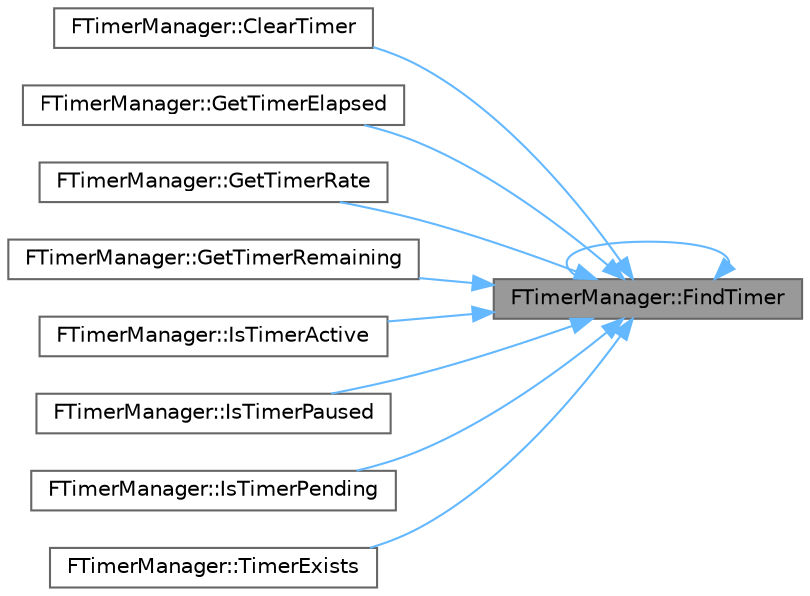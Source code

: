 digraph "FTimerManager::FindTimer"
{
 // INTERACTIVE_SVG=YES
 // LATEX_PDF_SIZE
  bgcolor="transparent";
  edge [fontname=Helvetica,fontsize=10,labelfontname=Helvetica,labelfontsize=10];
  node [fontname=Helvetica,fontsize=10,shape=box,height=0.2,width=0.4];
  rankdir="RL";
  Node1 [id="Node000001",label="FTimerManager::FindTimer",height=0.2,width=0.4,color="gray40", fillcolor="grey60", style="filled", fontcolor="black",tooltip="Will find a timer in the active, paused, or pending list."];
  Node1 -> Node2 [id="edge1_Node000001_Node000002",dir="back",color="steelblue1",style="solid",tooltip=" "];
  Node2 [id="Node000002",label="FTimerManager::ClearTimer",height=0.2,width=0.4,color="grey40", fillcolor="white", style="filled",URL="$d7/dea/classFTimerManager.html#adcfb74da5024fe37b40eb4f7f121b1a5",tooltip="Clears a previously set timer, identical to calling SetTimer() with a <= 0.f rate."];
  Node1 -> Node1 [id="edge2_Node000001_Node000001",dir="back",color="steelblue1",style="solid",tooltip=" "];
  Node1 -> Node3 [id="edge3_Node000001_Node000003",dir="back",color="steelblue1",style="solid",tooltip=" "];
  Node3 [id="Node000003",label="FTimerManager::GetTimerElapsed",height=0.2,width=0.4,color="grey40", fillcolor="white", style="filled",URL="$d7/dea/classFTimerManager.html#a429cc570d83e8663acdd4bb7a720411d",tooltip="Gets the current elapsed time for the specified timer."];
  Node1 -> Node4 [id="edge4_Node000001_Node000004",dir="back",color="steelblue1",style="solid",tooltip=" "];
  Node4 [id="Node000004",label="FTimerManager::GetTimerRate",height=0.2,width=0.4,color="grey40", fillcolor="white", style="filled",URL="$d7/dea/classFTimerManager.html#aed48dabe3dd584c04ef3fea80e4c54fc",tooltip="Gets the current rate (time between activations) for the specified timer."];
  Node1 -> Node5 [id="edge5_Node000001_Node000005",dir="back",color="steelblue1",style="solid",tooltip=" "];
  Node5 [id="Node000005",label="FTimerManager::GetTimerRemaining",height=0.2,width=0.4,color="grey40", fillcolor="white", style="filled",URL="$d7/dea/classFTimerManager.html#a8bb74bb70ebd857cdbc12319d351173f",tooltip="Gets the time remaining before the specified timer is called."];
  Node1 -> Node6 [id="edge6_Node000001_Node000006",dir="back",color="steelblue1",style="solid",tooltip=" "];
  Node6 [id="Node000006",label="FTimerManager::IsTimerActive",height=0.2,width=0.4,color="grey40", fillcolor="white", style="filled",URL="$d7/dea/classFTimerManager.html#a24530158c0288dd45ffd272f746a4c2e",tooltip="Returns true if the specified timer exists and is not paused."];
  Node1 -> Node7 [id="edge7_Node000001_Node000007",dir="back",color="steelblue1",style="solid",tooltip=" "];
  Node7 [id="Node000007",label="FTimerManager::IsTimerPaused",height=0.2,width=0.4,color="grey40", fillcolor="white", style="filled",URL="$d7/dea/classFTimerManager.html#ac92854ccfaa78a0c8750aee7e39a6bf7",tooltip="Returns true if the specified timer exists and is paused."];
  Node1 -> Node8 [id="edge8_Node000001_Node000008",dir="back",color="steelblue1",style="solid",tooltip=" "];
  Node8 [id="Node000008",label="FTimerManager::IsTimerPending",height=0.2,width=0.4,color="grey40", fillcolor="white", style="filled",URL="$d7/dea/classFTimerManager.html#a03f067a07bcd59da742e8629952b1d34",tooltip="Returns true if the specified timer exists and is pending."];
  Node1 -> Node9 [id="edge9_Node000001_Node000009",dir="back",color="steelblue1",style="solid",tooltip=" "];
  Node9 [id="Node000009",label="FTimerManager::TimerExists",height=0.2,width=0.4,color="grey40", fillcolor="white", style="filled",URL="$d7/dea/classFTimerManager.html#ab0309ae9b59666dbf519ca5d47f9f957",tooltip="Returns true if the specified timer exists."];
}
